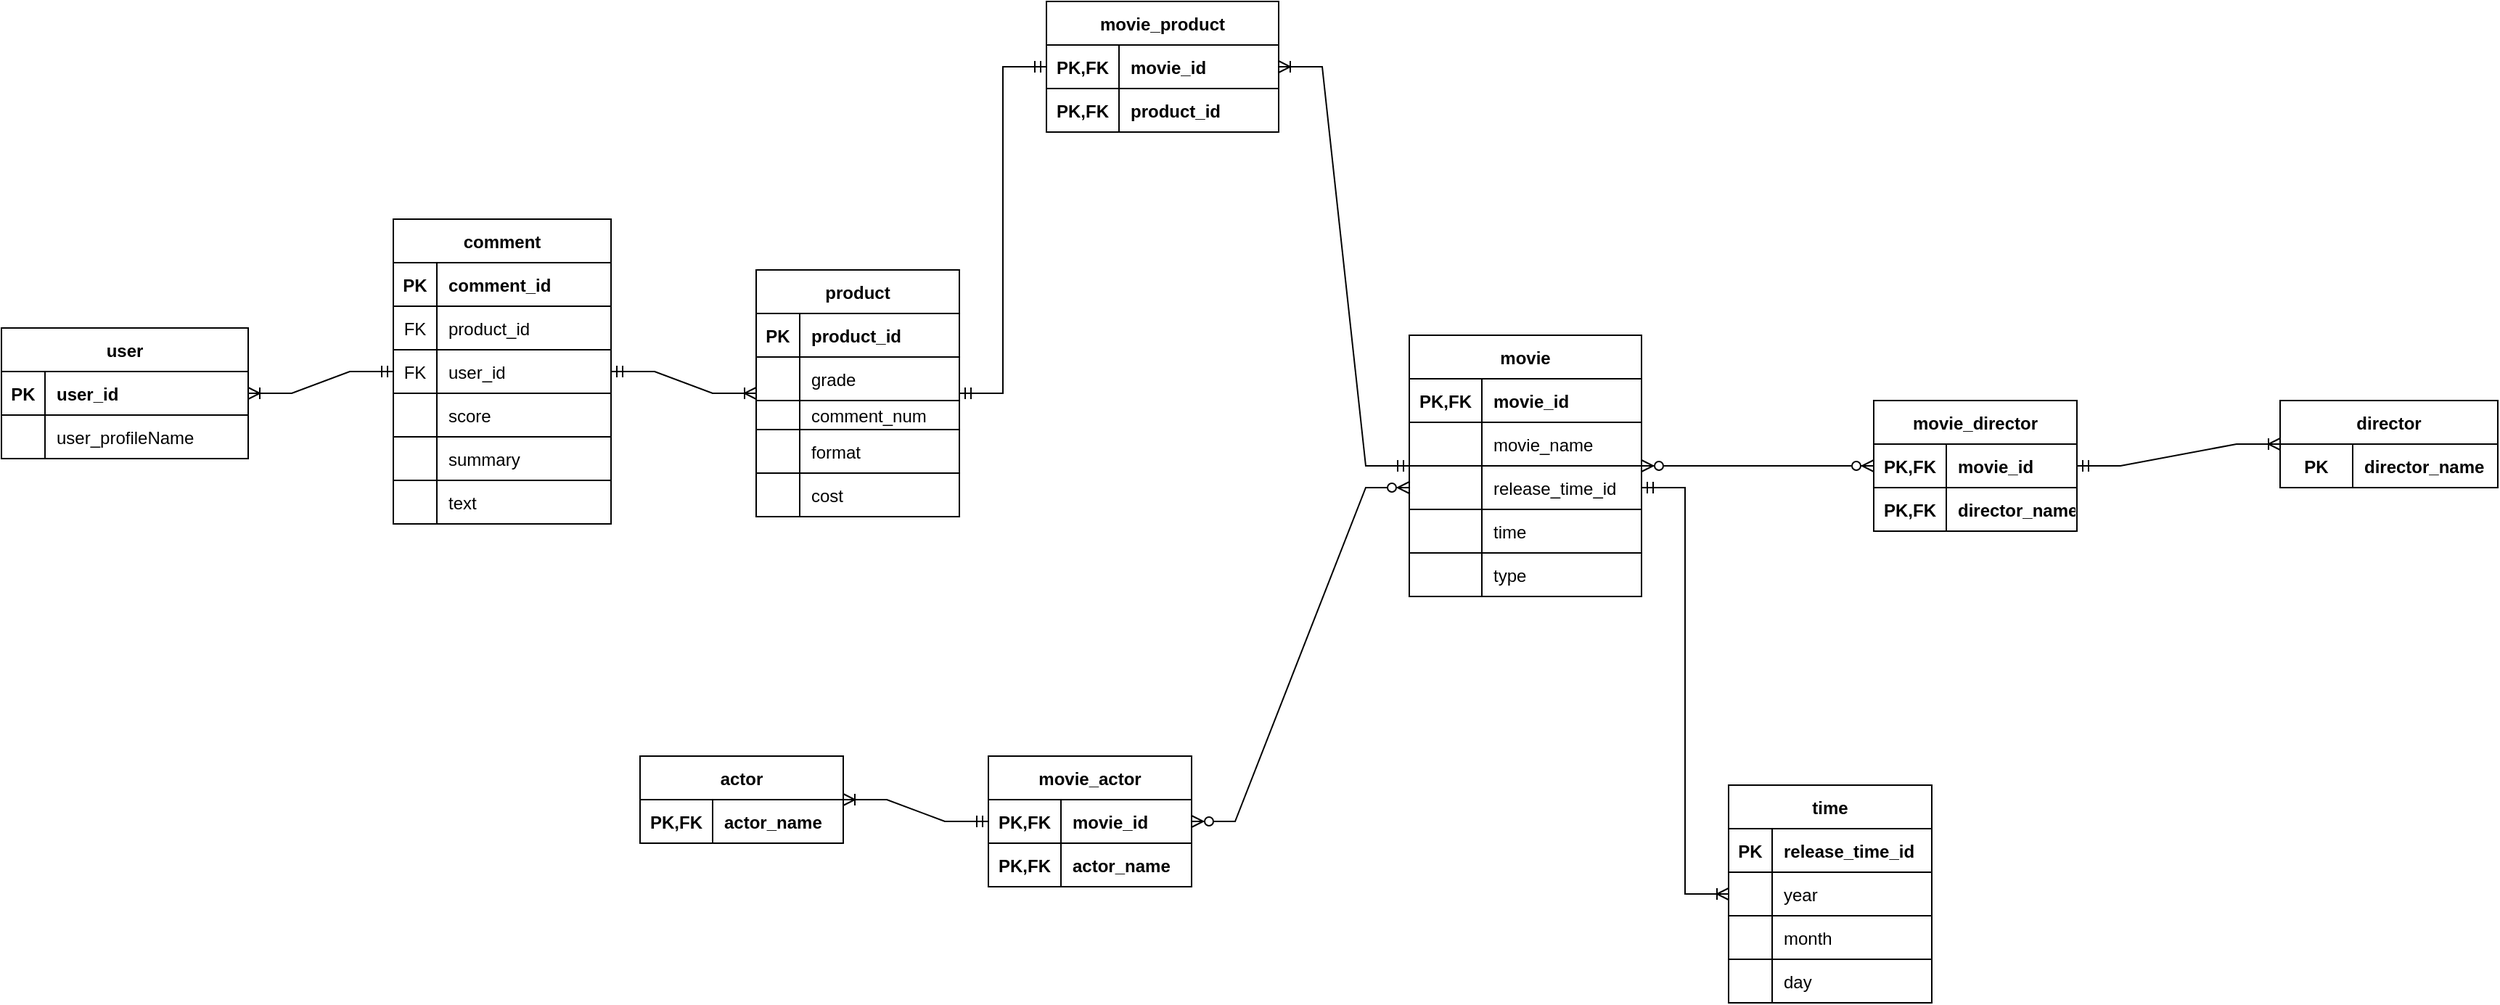 <mxfile version="22.1.16" type="device">
  <diagram id="R2lEEEUBdFMjLlhIrx00" name="Page-1">
    <mxGraphModel dx="3180" dy="1043" grid="1" gridSize="10" guides="1" tooltips="1" connect="1" arrows="1" fold="1" page="1" pageScale="1" pageWidth="1100" pageHeight="850" math="0" shadow="0" extFonts="Permanent Marker^https://fonts.googleapis.com/css?family=Permanent+Marker">
      <root>
        <mxCell id="0" />
        <mxCell id="1" parent="0" />
        <mxCell id="wBwcJIhm3yFOB7tizm3o-2" value="movie" style="shape=table;startSize=30;container=1;collapsible=1;childLayout=tableLayout;fixedRows=1;rowLines=0;fontStyle=1;align=center;resizeLast=1;" parent="1" vertex="1">
          <mxGeometry x="80" y="690" width="160" height="180" as="geometry" />
        </mxCell>
        <mxCell id="wBwcJIhm3yFOB7tizm3o-3" value="" style="shape=partialRectangle;collapsible=0;dropTarget=0;pointerEvents=0;fillColor=none;points=[[0,0.5],[1,0.5]];portConstraint=eastwest;top=0;left=0;right=0;bottom=1;" parent="wBwcJIhm3yFOB7tizm3o-2" vertex="1">
          <mxGeometry y="30" width="160" height="30" as="geometry" />
        </mxCell>
        <mxCell id="wBwcJIhm3yFOB7tizm3o-4" value="PK,FK" style="shape=partialRectangle;overflow=hidden;connectable=0;fillColor=none;top=0;left=0;bottom=0;right=0;fontStyle=1;" parent="wBwcJIhm3yFOB7tizm3o-3" vertex="1">
          <mxGeometry width="50" height="30" as="geometry">
            <mxRectangle width="50" height="30" as="alternateBounds" />
          </mxGeometry>
        </mxCell>
        <mxCell id="wBwcJIhm3yFOB7tizm3o-5" value="movie_id" style="shape=partialRectangle;overflow=hidden;connectable=0;fillColor=none;top=0;left=0;bottom=0;right=0;align=left;spacingLeft=6;fontStyle=1;" parent="wBwcJIhm3yFOB7tizm3o-3" vertex="1">
          <mxGeometry x="50" width="110" height="30" as="geometry">
            <mxRectangle width="110" height="30" as="alternateBounds" />
          </mxGeometry>
        </mxCell>
        <mxCell id="wBwcJIhm3yFOB7tizm3o-37" style="shape=partialRectangle;collapsible=0;dropTarget=0;pointerEvents=0;fillColor=none;points=[[0,0.5],[1,0.5]];portConstraint=eastwest;top=0;left=0;right=0;bottom=1;" parent="wBwcJIhm3yFOB7tizm3o-2" vertex="1">
          <mxGeometry y="60" width="160" height="30" as="geometry" />
        </mxCell>
        <mxCell id="wBwcJIhm3yFOB7tizm3o-38" style="shape=partialRectangle;overflow=hidden;connectable=0;fillColor=none;top=0;left=0;bottom=0;right=0;fontStyle=0;" parent="wBwcJIhm3yFOB7tizm3o-37" vertex="1">
          <mxGeometry width="50" height="30" as="geometry">
            <mxRectangle width="50" height="30" as="alternateBounds" />
          </mxGeometry>
        </mxCell>
        <mxCell id="wBwcJIhm3yFOB7tizm3o-39" value="movie_name" style="shape=partialRectangle;overflow=hidden;connectable=0;fillColor=none;top=0;left=0;bottom=0;right=0;align=left;spacingLeft=6;fontStyle=0;" parent="wBwcJIhm3yFOB7tizm3o-37" vertex="1">
          <mxGeometry x="50" width="110" height="30" as="geometry">
            <mxRectangle width="110" height="30" as="alternateBounds" />
          </mxGeometry>
        </mxCell>
        <mxCell id="wBwcJIhm3yFOB7tizm3o-34" style="shape=partialRectangle;collapsible=0;dropTarget=0;pointerEvents=0;fillColor=none;points=[[0,0.5],[1,0.5]];portConstraint=eastwest;top=0;left=0;right=0;bottom=1;" parent="wBwcJIhm3yFOB7tizm3o-2" vertex="1">
          <mxGeometry y="90" width="160" height="30" as="geometry" />
        </mxCell>
        <mxCell id="wBwcJIhm3yFOB7tizm3o-35" style="shape=partialRectangle;overflow=hidden;connectable=0;fillColor=none;top=0;left=0;bottom=0;right=0;fontStyle=0;" parent="wBwcJIhm3yFOB7tizm3o-34" vertex="1">
          <mxGeometry width="50" height="30" as="geometry">
            <mxRectangle width="50" height="30" as="alternateBounds" />
          </mxGeometry>
        </mxCell>
        <mxCell id="wBwcJIhm3yFOB7tizm3o-36" value="release_time_id" style="shape=partialRectangle;overflow=hidden;connectable=0;fillColor=none;top=0;left=0;bottom=0;right=0;align=left;spacingLeft=6;fontStyle=0;" parent="wBwcJIhm3yFOB7tizm3o-34" vertex="1">
          <mxGeometry x="50" width="110" height="30" as="geometry">
            <mxRectangle width="110" height="30" as="alternateBounds" />
          </mxGeometry>
        </mxCell>
        <mxCell id="wBwcJIhm3yFOB7tizm3o-31" style="shape=partialRectangle;collapsible=0;dropTarget=0;pointerEvents=0;fillColor=none;points=[[0,0.5],[1,0.5]];portConstraint=eastwest;top=0;left=0;right=0;bottom=1;" parent="wBwcJIhm3yFOB7tizm3o-2" vertex="1">
          <mxGeometry y="120" width="160" height="30" as="geometry" />
        </mxCell>
        <mxCell id="wBwcJIhm3yFOB7tizm3o-32" style="shape=partialRectangle;overflow=hidden;connectable=0;fillColor=none;top=0;left=0;bottom=0;right=0;fontStyle=0;" parent="wBwcJIhm3yFOB7tizm3o-31" vertex="1">
          <mxGeometry width="50" height="30" as="geometry">
            <mxRectangle width="50" height="30" as="alternateBounds" />
          </mxGeometry>
        </mxCell>
        <mxCell id="wBwcJIhm3yFOB7tizm3o-33" value="time" style="shape=partialRectangle;overflow=hidden;connectable=0;fillColor=none;top=0;left=0;bottom=0;right=0;align=left;spacingLeft=6;fontStyle=0;" parent="wBwcJIhm3yFOB7tizm3o-31" vertex="1">
          <mxGeometry x="50" width="110" height="30" as="geometry">
            <mxRectangle width="110" height="30" as="alternateBounds" />
          </mxGeometry>
        </mxCell>
        <mxCell id="wBwcJIhm3yFOB7tizm3o-28" style="shape=partialRectangle;collapsible=0;dropTarget=0;pointerEvents=0;fillColor=none;points=[[0,0.5],[1,0.5]];portConstraint=eastwest;top=0;left=0;right=0;bottom=1;" parent="wBwcJIhm3yFOB7tizm3o-2" vertex="1">
          <mxGeometry y="150" width="160" height="30" as="geometry" />
        </mxCell>
        <mxCell id="wBwcJIhm3yFOB7tizm3o-29" style="shape=partialRectangle;overflow=hidden;connectable=0;fillColor=none;top=0;left=0;bottom=0;right=0;fontStyle=0;" parent="wBwcJIhm3yFOB7tizm3o-28" vertex="1">
          <mxGeometry width="50" height="30" as="geometry">
            <mxRectangle width="50" height="30" as="alternateBounds" />
          </mxGeometry>
        </mxCell>
        <mxCell id="wBwcJIhm3yFOB7tizm3o-30" value="type" style="shape=partialRectangle;overflow=hidden;connectable=0;fillColor=none;top=0;left=0;bottom=0;right=0;align=left;spacingLeft=6;fontStyle=0;" parent="wBwcJIhm3yFOB7tizm3o-28" vertex="1">
          <mxGeometry x="50" width="110" height="30" as="geometry">
            <mxRectangle width="110" height="30" as="alternateBounds" />
          </mxGeometry>
        </mxCell>
        <mxCell id="C-vyLk0tnHw3VtMMgP7b-23" value="comment" style="shape=table;startSize=30;container=1;collapsible=1;childLayout=tableLayout;fixedRows=1;rowLines=0;fontStyle=1;align=center;resizeLast=1;" parent="1" vertex="1">
          <mxGeometry x="-620" y="610" width="150" height="210" as="geometry">
            <mxRectangle x="410" y="310" width="90" height="30" as="alternateBounds" />
          </mxGeometry>
        </mxCell>
        <mxCell id="C-vyLk0tnHw3VtMMgP7b-24" value="" style="shape=partialRectangle;collapsible=0;dropTarget=0;pointerEvents=0;fillColor=none;points=[[0,0.5],[1,0.5]];portConstraint=eastwest;top=0;left=0;right=0;bottom=1;" parent="C-vyLk0tnHw3VtMMgP7b-23" vertex="1">
          <mxGeometry y="30" width="150" height="30" as="geometry" />
        </mxCell>
        <mxCell id="C-vyLk0tnHw3VtMMgP7b-25" value="PK" style="shape=partialRectangle;overflow=hidden;connectable=0;fillColor=none;top=0;left=0;bottom=0;right=0;fontStyle=1;" parent="C-vyLk0tnHw3VtMMgP7b-24" vertex="1">
          <mxGeometry width="30" height="30" as="geometry">
            <mxRectangle width="30" height="30" as="alternateBounds" />
          </mxGeometry>
        </mxCell>
        <mxCell id="C-vyLk0tnHw3VtMMgP7b-26" value="comment_id" style="shape=partialRectangle;overflow=hidden;connectable=0;fillColor=none;top=0;left=0;bottom=0;right=0;align=left;spacingLeft=6;fontStyle=1;" parent="C-vyLk0tnHw3VtMMgP7b-24" vertex="1">
          <mxGeometry x="30" width="120" height="30" as="geometry">
            <mxRectangle width="120" height="30" as="alternateBounds" />
          </mxGeometry>
        </mxCell>
        <mxCell id="REOjUK9imy1ChjkqEQcz-53" style="shape=partialRectangle;collapsible=0;dropTarget=0;pointerEvents=0;fillColor=none;points=[[0,0.5],[1,0.5]];portConstraint=eastwest;top=0;left=0;right=0;bottom=1;" parent="C-vyLk0tnHw3VtMMgP7b-23" vertex="1">
          <mxGeometry y="60" width="150" height="30" as="geometry" />
        </mxCell>
        <mxCell id="REOjUK9imy1ChjkqEQcz-54" value="FK" style="shape=partialRectangle;overflow=hidden;connectable=0;fillColor=none;top=0;left=0;bottom=0;right=0;fontStyle=0;" parent="REOjUK9imy1ChjkqEQcz-53" vertex="1">
          <mxGeometry width="30" height="30" as="geometry">
            <mxRectangle width="30" height="30" as="alternateBounds" />
          </mxGeometry>
        </mxCell>
        <mxCell id="REOjUK9imy1ChjkqEQcz-55" value="product_id" style="shape=partialRectangle;overflow=hidden;connectable=0;fillColor=none;top=0;left=0;bottom=0;right=0;align=left;spacingLeft=6;fontStyle=0;" parent="REOjUK9imy1ChjkqEQcz-53" vertex="1">
          <mxGeometry x="30" width="120" height="30" as="geometry">
            <mxRectangle width="120" height="30" as="alternateBounds" />
          </mxGeometry>
        </mxCell>
        <mxCell id="wBwcJIhm3yFOB7tizm3o-52" style="shape=partialRectangle;collapsible=0;dropTarget=0;pointerEvents=0;fillColor=none;points=[[0,0.5],[1,0.5]];portConstraint=eastwest;top=0;left=0;right=0;bottom=1;fontStyle=0" parent="C-vyLk0tnHw3VtMMgP7b-23" vertex="1">
          <mxGeometry y="90" width="150" height="30" as="geometry" />
        </mxCell>
        <mxCell id="wBwcJIhm3yFOB7tizm3o-53" value="FK" style="shape=partialRectangle;overflow=hidden;connectable=0;fillColor=none;top=0;left=0;bottom=0;right=0;fontStyle=0;" parent="wBwcJIhm3yFOB7tizm3o-52" vertex="1">
          <mxGeometry width="30" height="30" as="geometry">
            <mxRectangle width="30" height="30" as="alternateBounds" />
          </mxGeometry>
        </mxCell>
        <mxCell id="wBwcJIhm3yFOB7tizm3o-54" value="user_id" style="shape=partialRectangle;overflow=hidden;connectable=0;fillColor=none;top=0;left=0;bottom=0;right=0;align=left;spacingLeft=6;fontStyle=0;" parent="wBwcJIhm3yFOB7tizm3o-52" vertex="1">
          <mxGeometry x="30" width="120" height="30" as="geometry">
            <mxRectangle width="120" height="30" as="alternateBounds" />
          </mxGeometry>
        </mxCell>
        <mxCell id="REOjUK9imy1ChjkqEQcz-1" style="shape=partialRectangle;collapsible=0;dropTarget=0;pointerEvents=0;fillColor=none;points=[[0,0.5],[1,0.5]];portConstraint=eastwest;top=0;left=0;right=0;bottom=1;" parent="C-vyLk0tnHw3VtMMgP7b-23" vertex="1">
          <mxGeometry y="120" width="150" height="30" as="geometry" />
        </mxCell>
        <mxCell id="REOjUK9imy1ChjkqEQcz-2" style="shape=partialRectangle;overflow=hidden;connectable=0;fillColor=none;top=0;left=0;bottom=0;right=0;fontStyle=0;" parent="REOjUK9imy1ChjkqEQcz-1" vertex="1">
          <mxGeometry width="30" height="30" as="geometry">
            <mxRectangle width="30" height="30" as="alternateBounds" />
          </mxGeometry>
        </mxCell>
        <mxCell id="REOjUK9imy1ChjkqEQcz-3" value="score" style="shape=partialRectangle;overflow=hidden;connectable=0;fillColor=none;top=0;left=0;bottom=0;right=0;align=left;spacingLeft=6;fontStyle=0;" parent="REOjUK9imy1ChjkqEQcz-1" vertex="1">
          <mxGeometry x="30" width="120" height="30" as="geometry">
            <mxRectangle width="120" height="30" as="alternateBounds" />
          </mxGeometry>
        </mxCell>
        <mxCell id="wBwcJIhm3yFOB7tizm3o-77" style="shape=partialRectangle;collapsible=0;dropTarget=0;pointerEvents=0;fillColor=none;points=[[0,0.5],[1,0.5]];portConstraint=eastwest;top=0;left=0;right=0;bottom=1;" parent="C-vyLk0tnHw3VtMMgP7b-23" vertex="1">
          <mxGeometry y="150" width="150" height="30" as="geometry" />
        </mxCell>
        <mxCell id="wBwcJIhm3yFOB7tizm3o-78" style="shape=partialRectangle;overflow=hidden;connectable=0;fillColor=none;top=0;left=0;bottom=0;right=0;fontStyle=0;" parent="wBwcJIhm3yFOB7tizm3o-77" vertex="1">
          <mxGeometry width="30" height="30" as="geometry">
            <mxRectangle width="30" height="30" as="alternateBounds" />
          </mxGeometry>
        </mxCell>
        <mxCell id="wBwcJIhm3yFOB7tizm3o-79" value="summary" style="shape=partialRectangle;overflow=hidden;connectable=0;fillColor=none;top=0;left=0;bottom=0;right=0;align=left;spacingLeft=6;fontStyle=0;" parent="wBwcJIhm3yFOB7tizm3o-77" vertex="1">
          <mxGeometry x="30" width="120" height="30" as="geometry">
            <mxRectangle width="120" height="30" as="alternateBounds" />
          </mxGeometry>
        </mxCell>
        <mxCell id="C-vyLk0tnHw3VtMMgP7b-27" value="" style="shape=partialRectangle;collapsible=0;dropTarget=0;pointerEvents=0;fillColor=none;points=[[0,0.5],[1,0.5]];portConstraint=eastwest;top=0;left=0;right=0;bottom=0;" parent="C-vyLk0tnHw3VtMMgP7b-23" vertex="1">
          <mxGeometry y="180" width="150" height="30" as="geometry" />
        </mxCell>
        <mxCell id="C-vyLk0tnHw3VtMMgP7b-28" value="" style="shape=partialRectangle;overflow=hidden;connectable=0;fillColor=none;top=0;left=0;bottom=0;right=0;fontStyle=0" parent="C-vyLk0tnHw3VtMMgP7b-27" vertex="1">
          <mxGeometry width="30" height="30" as="geometry">
            <mxRectangle width="30" height="30" as="alternateBounds" />
          </mxGeometry>
        </mxCell>
        <mxCell id="C-vyLk0tnHw3VtMMgP7b-29" value="text" style="shape=partialRectangle;overflow=hidden;connectable=0;fillColor=none;top=0;left=0;bottom=0;right=0;align=left;spacingLeft=6;" parent="C-vyLk0tnHw3VtMMgP7b-27" vertex="1">
          <mxGeometry x="30" width="120" height="30" as="geometry">
            <mxRectangle width="120" height="30" as="alternateBounds" />
          </mxGeometry>
        </mxCell>
        <mxCell id="wBwcJIhm3yFOB7tizm3o-58" value="user" style="shape=table;startSize=30;container=1;collapsible=1;childLayout=tableLayout;fixedRows=1;rowLines=0;fontStyle=1;align=center;resizeLast=1;" parent="1" vertex="1">
          <mxGeometry x="-890" y="685" width="170" height="90" as="geometry" />
        </mxCell>
        <mxCell id="wBwcJIhm3yFOB7tizm3o-59" value="" style="shape=partialRectangle;collapsible=0;dropTarget=0;pointerEvents=0;fillColor=none;points=[[0,0.5],[1,0.5]];portConstraint=eastwest;top=0;left=0;right=0;bottom=1;" parent="wBwcJIhm3yFOB7tizm3o-58" vertex="1">
          <mxGeometry y="30" width="170" height="30" as="geometry" />
        </mxCell>
        <mxCell id="wBwcJIhm3yFOB7tizm3o-60" value="PK" style="shape=partialRectangle;overflow=hidden;connectable=0;fillColor=none;top=0;left=0;bottom=0;right=0;fontStyle=1;" parent="wBwcJIhm3yFOB7tizm3o-59" vertex="1">
          <mxGeometry width="30" height="30" as="geometry">
            <mxRectangle width="30" height="30" as="alternateBounds" />
          </mxGeometry>
        </mxCell>
        <mxCell id="wBwcJIhm3yFOB7tizm3o-61" value="user_id" style="shape=partialRectangle;overflow=hidden;connectable=0;fillColor=none;top=0;left=0;bottom=0;right=0;align=left;spacingLeft=6;fontStyle=1;" parent="wBwcJIhm3yFOB7tizm3o-59" vertex="1">
          <mxGeometry x="30" width="140" height="30" as="geometry">
            <mxRectangle width="140" height="30" as="alternateBounds" />
          </mxGeometry>
        </mxCell>
        <mxCell id="wBwcJIhm3yFOB7tizm3o-62" style="shape=partialRectangle;collapsible=0;dropTarget=0;pointerEvents=0;fillColor=none;points=[[0,0.5],[1,0.5]];portConstraint=eastwest;top=0;left=0;right=0;bottom=1;" parent="wBwcJIhm3yFOB7tizm3o-58" vertex="1">
          <mxGeometry y="60" width="170" height="30" as="geometry" />
        </mxCell>
        <mxCell id="wBwcJIhm3yFOB7tizm3o-63" style="shape=partialRectangle;overflow=hidden;connectable=0;fillColor=none;top=0;left=0;bottom=0;right=0;fontStyle=0;" parent="wBwcJIhm3yFOB7tizm3o-62" vertex="1">
          <mxGeometry width="30" height="30" as="geometry">
            <mxRectangle width="30" height="30" as="alternateBounds" />
          </mxGeometry>
        </mxCell>
        <mxCell id="wBwcJIhm3yFOB7tizm3o-64" value="user_profileName" style="shape=partialRectangle;overflow=hidden;connectable=0;fillColor=none;top=0;left=0;bottom=0;right=0;align=left;spacingLeft=6;fontStyle=0;" parent="wBwcJIhm3yFOB7tizm3o-62" vertex="1">
          <mxGeometry x="30" width="140" height="30" as="geometry">
            <mxRectangle width="140" height="30" as="alternateBounds" />
          </mxGeometry>
        </mxCell>
        <mxCell id="REOjUK9imy1ChjkqEQcz-19" value="movie_director" style="shape=table;startSize=30;container=1;collapsible=1;childLayout=tableLayout;fixedRows=1;rowLines=0;fontStyle=1;align=center;resizeLast=1;" parent="1" vertex="1">
          <mxGeometry x="400" y="735" width="140" height="90" as="geometry" />
        </mxCell>
        <mxCell id="REOjUK9imy1ChjkqEQcz-20" value="" style="shape=partialRectangle;collapsible=0;dropTarget=0;pointerEvents=0;fillColor=none;points=[[0,0.5],[1,0.5]];portConstraint=eastwest;top=0;left=0;right=0;bottom=1;" parent="REOjUK9imy1ChjkqEQcz-19" vertex="1">
          <mxGeometry y="30" width="140" height="30" as="geometry" />
        </mxCell>
        <mxCell id="REOjUK9imy1ChjkqEQcz-21" value="PK,FK" style="shape=partialRectangle;overflow=hidden;connectable=0;fillColor=none;top=0;left=0;bottom=0;right=0;fontStyle=1;" parent="REOjUK9imy1ChjkqEQcz-20" vertex="1">
          <mxGeometry width="50" height="30" as="geometry">
            <mxRectangle width="50" height="30" as="alternateBounds" />
          </mxGeometry>
        </mxCell>
        <mxCell id="REOjUK9imy1ChjkqEQcz-22" value="movie_id" style="shape=partialRectangle;overflow=hidden;connectable=0;fillColor=none;top=0;left=0;bottom=0;right=0;align=left;spacingLeft=6;fontStyle=1;" parent="REOjUK9imy1ChjkqEQcz-20" vertex="1">
          <mxGeometry x="50" width="90" height="30" as="geometry">
            <mxRectangle width="90" height="30" as="alternateBounds" />
          </mxGeometry>
        </mxCell>
        <mxCell id="REOjUK9imy1ChjkqEQcz-23" style="shape=partialRectangle;collapsible=0;dropTarget=0;pointerEvents=0;fillColor=none;points=[[0,0.5],[1,0.5]];portConstraint=eastwest;top=0;left=0;right=0;bottom=1;fontStyle=1" parent="REOjUK9imy1ChjkqEQcz-19" vertex="1">
          <mxGeometry y="60" width="140" height="30" as="geometry" />
        </mxCell>
        <mxCell id="REOjUK9imy1ChjkqEQcz-24" value="PK,FK" style="shape=partialRectangle;overflow=hidden;connectable=0;fillColor=none;top=0;left=0;bottom=0;right=0;fontStyle=1;" parent="REOjUK9imy1ChjkqEQcz-23" vertex="1">
          <mxGeometry width="50" height="30" as="geometry">
            <mxRectangle width="50" height="30" as="alternateBounds" />
          </mxGeometry>
        </mxCell>
        <mxCell id="REOjUK9imy1ChjkqEQcz-25" value="director_name" style="shape=partialRectangle;overflow=hidden;connectable=0;fillColor=none;top=0;left=0;bottom=0;right=0;align=left;spacingLeft=6;fontStyle=1;" parent="REOjUK9imy1ChjkqEQcz-23" vertex="1">
          <mxGeometry x="50" width="90" height="30" as="geometry">
            <mxRectangle width="90" height="30" as="alternateBounds" />
          </mxGeometry>
        </mxCell>
        <mxCell id="REOjUK9imy1ChjkqEQcz-35" value="movie_actor" style="shape=table;startSize=30;container=1;collapsible=1;childLayout=tableLayout;fixedRows=1;rowLines=0;fontStyle=1;align=center;resizeLast=1;" parent="1" vertex="1">
          <mxGeometry x="-210" y="980" width="140" height="90" as="geometry" />
        </mxCell>
        <mxCell id="REOjUK9imy1ChjkqEQcz-36" value="" style="shape=partialRectangle;collapsible=0;dropTarget=0;pointerEvents=0;fillColor=none;points=[[0,0.5],[1,0.5]];portConstraint=eastwest;top=0;left=0;right=0;bottom=1;" parent="REOjUK9imy1ChjkqEQcz-35" vertex="1">
          <mxGeometry y="30" width="140" height="30" as="geometry" />
        </mxCell>
        <mxCell id="REOjUK9imy1ChjkqEQcz-37" value="PK,FK" style="shape=partialRectangle;overflow=hidden;connectable=0;fillColor=none;top=0;left=0;bottom=0;right=0;fontStyle=1;" parent="REOjUK9imy1ChjkqEQcz-36" vertex="1">
          <mxGeometry width="50" height="30" as="geometry">
            <mxRectangle width="50" height="30" as="alternateBounds" />
          </mxGeometry>
        </mxCell>
        <mxCell id="REOjUK9imy1ChjkqEQcz-38" value="movie_id" style="shape=partialRectangle;overflow=hidden;connectable=0;fillColor=none;top=0;left=0;bottom=0;right=0;align=left;spacingLeft=6;fontStyle=1;" parent="REOjUK9imy1ChjkqEQcz-36" vertex="1">
          <mxGeometry x="50" width="90" height="30" as="geometry">
            <mxRectangle width="90" height="30" as="alternateBounds" />
          </mxGeometry>
        </mxCell>
        <mxCell id="REOjUK9imy1ChjkqEQcz-39" style="shape=partialRectangle;collapsible=0;dropTarget=0;pointerEvents=0;fillColor=none;points=[[0,0.5],[1,0.5]];portConstraint=eastwest;top=0;left=0;right=0;bottom=1;fontStyle=1" parent="REOjUK9imy1ChjkqEQcz-35" vertex="1">
          <mxGeometry y="60" width="140" height="30" as="geometry" />
        </mxCell>
        <mxCell id="REOjUK9imy1ChjkqEQcz-40" value="PK,FK" style="shape=partialRectangle;overflow=hidden;connectable=0;fillColor=none;top=0;left=0;bottom=0;right=0;fontStyle=1;" parent="REOjUK9imy1ChjkqEQcz-39" vertex="1">
          <mxGeometry width="50" height="30" as="geometry">
            <mxRectangle width="50" height="30" as="alternateBounds" />
          </mxGeometry>
        </mxCell>
        <mxCell id="REOjUK9imy1ChjkqEQcz-41" value="actor_name" style="shape=partialRectangle;overflow=hidden;connectable=0;fillColor=none;top=0;left=0;bottom=0;right=0;align=left;spacingLeft=6;fontStyle=1;" parent="REOjUK9imy1ChjkqEQcz-39" vertex="1">
          <mxGeometry x="50" width="90" height="30" as="geometry">
            <mxRectangle width="90" height="30" as="alternateBounds" />
          </mxGeometry>
        </mxCell>
        <mxCell id="REOjUK9imy1ChjkqEQcz-42" value="" style="edgeStyle=entityRelationEdgeStyle;fontSize=12;html=1;endArrow=ERzeroToMany;endFill=1;startArrow=ERzeroToMany;rounded=0;" parent="1" source="REOjUK9imy1ChjkqEQcz-19" target="wBwcJIhm3yFOB7tizm3o-2" edge="1">
          <mxGeometry width="100" height="100" relative="1" as="geometry">
            <mxPoint x="-370" y="880" as="sourcePoint" />
            <mxPoint x="-290" y="760" as="targetPoint" />
          </mxGeometry>
        </mxCell>
        <mxCell id="REOjUK9imy1ChjkqEQcz-43" value="" style="edgeStyle=entityRelationEdgeStyle;fontSize=12;html=1;endArrow=ERzeroToMany;endFill=1;startArrow=ERzeroToMany;rounded=0;entryX=0;entryY=0.5;entryDx=0;entryDy=0;" parent="1" source="REOjUK9imy1ChjkqEQcz-35" target="wBwcJIhm3yFOB7tizm3o-34" edge="1">
          <mxGeometry width="100" height="100" relative="1" as="geometry">
            <mxPoint x="-400" y="785" as="sourcePoint" />
            <mxPoint x="-310" y="920" as="targetPoint" />
          </mxGeometry>
        </mxCell>
        <mxCell id="REOjUK9imy1ChjkqEQcz-63" value="product" style="shape=table;startSize=30;container=1;collapsible=1;childLayout=tableLayout;fixedRows=1;rowLines=0;fontStyle=1;align=center;resizeLast=1;" parent="1" vertex="1">
          <mxGeometry x="-370" y="645" width="140" height="170" as="geometry" />
        </mxCell>
        <mxCell id="REOjUK9imy1ChjkqEQcz-64" value="" style="shape=partialRectangle;collapsible=0;dropTarget=0;pointerEvents=0;fillColor=none;points=[[0,0.5],[1,0.5]];portConstraint=eastwest;top=0;left=0;right=0;bottom=1;" parent="REOjUK9imy1ChjkqEQcz-63" vertex="1">
          <mxGeometry y="30" width="140" height="30" as="geometry" />
        </mxCell>
        <mxCell id="REOjUK9imy1ChjkqEQcz-65" value="PK" style="shape=partialRectangle;overflow=hidden;connectable=0;fillColor=none;top=0;left=0;bottom=0;right=0;fontStyle=1;" parent="REOjUK9imy1ChjkqEQcz-64" vertex="1">
          <mxGeometry width="30" height="30" as="geometry">
            <mxRectangle width="30" height="30" as="alternateBounds" />
          </mxGeometry>
        </mxCell>
        <mxCell id="REOjUK9imy1ChjkqEQcz-66" value="product_id" style="shape=partialRectangle;overflow=hidden;connectable=0;fillColor=none;top=0;left=0;bottom=0;right=0;align=left;spacingLeft=6;fontStyle=1;" parent="REOjUK9imy1ChjkqEQcz-64" vertex="1">
          <mxGeometry x="30" width="110" height="30" as="geometry">
            <mxRectangle width="110" height="30" as="alternateBounds" />
          </mxGeometry>
        </mxCell>
        <mxCell id="REOjUK9imy1ChjkqEQcz-70" style="shape=partialRectangle;collapsible=0;dropTarget=0;pointerEvents=0;fillColor=none;points=[[0,0.5],[1,0.5]];portConstraint=eastwest;top=0;left=0;right=0;bottom=1;" parent="REOjUK9imy1ChjkqEQcz-63" vertex="1">
          <mxGeometry y="60" width="140" height="30" as="geometry" />
        </mxCell>
        <mxCell id="REOjUK9imy1ChjkqEQcz-71" style="shape=partialRectangle;overflow=hidden;connectable=0;fillColor=none;top=0;left=0;bottom=0;right=0;fontStyle=0;" parent="REOjUK9imy1ChjkqEQcz-70" vertex="1">
          <mxGeometry width="30" height="30" as="geometry">
            <mxRectangle width="30" height="30" as="alternateBounds" />
          </mxGeometry>
        </mxCell>
        <mxCell id="REOjUK9imy1ChjkqEQcz-72" value="grade" style="shape=partialRectangle;overflow=hidden;connectable=0;fillColor=none;top=0;left=0;bottom=0;right=0;align=left;spacingLeft=6;fontStyle=0;" parent="REOjUK9imy1ChjkqEQcz-70" vertex="1">
          <mxGeometry x="30" width="110" height="30" as="geometry">
            <mxRectangle width="110" height="30" as="alternateBounds" />
          </mxGeometry>
        </mxCell>
        <mxCell id="REOjUK9imy1ChjkqEQcz-73" style="shape=partialRectangle;collapsible=0;dropTarget=0;pointerEvents=0;fillColor=none;points=[[0,0.5],[1,0.5]];portConstraint=eastwest;top=0;left=0;right=0;bottom=1;" parent="REOjUK9imy1ChjkqEQcz-63" vertex="1">
          <mxGeometry y="90" width="140" height="20" as="geometry" />
        </mxCell>
        <mxCell id="REOjUK9imy1ChjkqEQcz-74" style="shape=partialRectangle;overflow=hidden;connectable=0;fillColor=none;top=0;left=0;bottom=0;right=0;fontStyle=0;" parent="REOjUK9imy1ChjkqEQcz-73" vertex="1">
          <mxGeometry width="30" height="20" as="geometry">
            <mxRectangle width="30" height="20" as="alternateBounds" />
          </mxGeometry>
        </mxCell>
        <mxCell id="REOjUK9imy1ChjkqEQcz-75" value="comment_num" style="shape=partialRectangle;overflow=hidden;connectable=0;fillColor=none;top=0;left=0;bottom=0;right=0;align=left;spacingLeft=6;fontStyle=0;" parent="REOjUK9imy1ChjkqEQcz-73" vertex="1">
          <mxGeometry x="30" width="110" height="20" as="geometry">
            <mxRectangle width="110" height="20" as="alternateBounds" />
          </mxGeometry>
        </mxCell>
        <mxCell id="REOjUK9imy1ChjkqEQcz-76" style="shape=partialRectangle;collapsible=0;dropTarget=0;pointerEvents=0;fillColor=none;points=[[0,0.5],[1,0.5]];portConstraint=eastwest;top=0;left=0;right=0;bottom=1;" parent="REOjUK9imy1ChjkqEQcz-63" vertex="1">
          <mxGeometry y="110" width="140" height="30" as="geometry" />
        </mxCell>
        <mxCell id="REOjUK9imy1ChjkqEQcz-77" style="shape=partialRectangle;overflow=hidden;connectable=0;fillColor=none;top=0;left=0;bottom=0;right=0;fontStyle=0;" parent="REOjUK9imy1ChjkqEQcz-76" vertex="1">
          <mxGeometry width="30" height="30" as="geometry">
            <mxRectangle width="30" height="30" as="alternateBounds" />
          </mxGeometry>
        </mxCell>
        <mxCell id="REOjUK9imy1ChjkqEQcz-78" value="format" style="shape=partialRectangle;overflow=hidden;connectable=0;fillColor=none;top=0;left=0;bottom=0;right=0;align=left;spacingLeft=6;fontStyle=0;" parent="REOjUK9imy1ChjkqEQcz-76" vertex="1">
          <mxGeometry x="30" width="110" height="30" as="geometry">
            <mxRectangle width="110" height="30" as="alternateBounds" />
          </mxGeometry>
        </mxCell>
        <mxCell id="REOjUK9imy1ChjkqEQcz-79" style="shape=partialRectangle;collapsible=0;dropTarget=0;pointerEvents=0;fillColor=none;points=[[0,0.5],[1,0.5]];portConstraint=eastwest;top=0;left=0;right=0;bottom=1;" parent="REOjUK9imy1ChjkqEQcz-63" vertex="1">
          <mxGeometry y="140" width="140" height="30" as="geometry" />
        </mxCell>
        <mxCell id="REOjUK9imy1ChjkqEQcz-80" style="shape=partialRectangle;overflow=hidden;connectable=0;fillColor=none;top=0;left=0;bottom=0;right=0;fontStyle=0;" parent="REOjUK9imy1ChjkqEQcz-79" vertex="1">
          <mxGeometry width="30" height="30" as="geometry">
            <mxRectangle width="30" height="30" as="alternateBounds" />
          </mxGeometry>
        </mxCell>
        <mxCell id="REOjUK9imy1ChjkqEQcz-81" value="cost" style="shape=partialRectangle;overflow=hidden;connectable=0;fillColor=none;top=0;left=0;bottom=0;right=0;align=left;spacingLeft=6;fontStyle=0;" parent="REOjUK9imy1ChjkqEQcz-79" vertex="1">
          <mxGeometry x="30" width="110" height="30" as="geometry">
            <mxRectangle width="110" height="30" as="alternateBounds" />
          </mxGeometry>
        </mxCell>
        <mxCell id="REOjUK9imy1ChjkqEQcz-83" value="" style="edgeStyle=entityRelationEdgeStyle;fontSize=12;html=1;endArrow=ERoneToMany;startArrow=ERmandOne;rounded=0;" parent="1" source="C-vyLk0tnHw3VtMMgP7b-23" target="REOjUK9imy1ChjkqEQcz-63" edge="1">
          <mxGeometry width="100" height="100" relative="1" as="geometry">
            <mxPoint x="-235" y="640" as="sourcePoint" />
            <mxPoint x="-135" y="540" as="targetPoint" />
          </mxGeometry>
        </mxCell>
        <mxCell id="REOjUK9imy1ChjkqEQcz-85" value="" style="edgeStyle=entityRelationEdgeStyle;fontSize=12;html=1;endArrow=ERoneToMany;startArrow=ERmandOne;rounded=0;" parent="1" source="C-vyLk0tnHw3VtMMgP7b-23" target="wBwcJIhm3yFOB7tizm3o-58" edge="1">
          <mxGeometry width="100" height="100" relative="1" as="geometry">
            <mxPoint x="-275" y="790" as="sourcePoint" />
            <mxPoint x="-375" y="995" as="targetPoint" />
          </mxGeometry>
        </mxCell>
        <mxCell id="REOjUK9imy1ChjkqEQcz-95" value="time" style="shape=table;startSize=30;container=1;collapsible=1;childLayout=tableLayout;fixedRows=1;rowLines=0;fontStyle=1;align=center;resizeLast=1;" parent="1" vertex="1">
          <mxGeometry x="300" y="1000" width="140" height="150" as="geometry" />
        </mxCell>
        <mxCell id="REOjUK9imy1ChjkqEQcz-96" value="" style="shape=partialRectangle;collapsible=0;dropTarget=0;pointerEvents=0;fillColor=none;points=[[0,0.5],[1,0.5]];portConstraint=eastwest;top=0;left=0;right=0;bottom=1;" parent="REOjUK9imy1ChjkqEQcz-95" vertex="1">
          <mxGeometry y="30" width="140" height="30" as="geometry" />
        </mxCell>
        <mxCell id="REOjUK9imy1ChjkqEQcz-97" value="PK" style="shape=partialRectangle;overflow=hidden;connectable=0;fillColor=none;top=0;left=0;bottom=0;right=0;fontStyle=1;" parent="REOjUK9imy1ChjkqEQcz-96" vertex="1">
          <mxGeometry width="30" height="30" as="geometry">
            <mxRectangle width="30" height="30" as="alternateBounds" />
          </mxGeometry>
        </mxCell>
        <mxCell id="REOjUK9imy1ChjkqEQcz-98" value="release_time_id" style="shape=partialRectangle;overflow=hidden;connectable=0;fillColor=none;top=0;left=0;bottom=0;right=0;align=left;spacingLeft=6;fontStyle=1;" parent="REOjUK9imy1ChjkqEQcz-96" vertex="1">
          <mxGeometry x="30" width="110" height="30" as="geometry">
            <mxRectangle width="110" height="30" as="alternateBounds" />
          </mxGeometry>
        </mxCell>
        <mxCell id="REOjUK9imy1ChjkqEQcz-99" style="shape=partialRectangle;collapsible=0;dropTarget=0;pointerEvents=0;fillColor=none;points=[[0,0.5],[1,0.5]];portConstraint=eastwest;top=0;left=0;right=0;bottom=1;" parent="REOjUK9imy1ChjkqEQcz-95" vertex="1">
          <mxGeometry y="60" width="140" height="30" as="geometry" />
        </mxCell>
        <mxCell id="REOjUK9imy1ChjkqEQcz-100" style="shape=partialRectangle;overflow=hidden;connectable=0;fillColor=none;top=0;left=0;bottom=0;right=0;fontStyle=0;" parent="REOjUK9imy1ChjkqEQcz-99" vertex="1">
          <mxGeometry width="30" height="30" as="geometry">
            <mxRectangle width="30" height="30" as="alternateBounds" />
          </mxGeometry>
        </mxCell>
        <mxCell id="REOjUK9imy1ChjkqEQcz-101" value="year" style="shape=partialRectangle;overflow=hidden;connectable=0;fillColor=none;top=0;left=0;bottom=0;right=0;align=left;spacingLeft=6;fontStyle=0;" parent="REOjUK9imy1ChjkqEQcz-99" vertex="1">
          <mxGeometry x="30" width="110" height="30" as="geometry">
            <mxRectangle width="110" height="30" as="alternateBounds" />
          </mxGeometry>
        </mxCell>
        <mxCell id="REOjUK9imy1ChjkqEQcz-102" style="shape=partialRectangle;collapsible=0;dropTarget=0;pointerEvents=0;fillColor=none;points=[[0,0.5],[1,0.5]];portConstraint=eastwest;top=0;left=0;right=0;bottom=1;" parent="REOjUK9imy1ChjkqEQcz-95" vertex="1">
          <mxGeometry y="90" width="140" height="30" as="geometry" />
        </mxCell>
        <mxCell id="REOjUK9imy1ChjkqEQcz-103" style="shape=partialRectangle;overflow=hidden;connectable=0;fillColor=none;top=0;left=0;bottom=0;right=0;fontStyle=0;" parent="REOjUK9imy1ChjkqEQcz-102" vertex="1">
          <mxGeometry width="30" height="30" as="geometry">
            <mxRectangle width="30" height="30" as="alternateBounds" />
          </mxGeometry>
        </mxCell>
        <mxCell id="REOjUK9imy1ChjkqEQcz-104" value="month" style="shape=partialRectangle;overflow=hidden;connectable=0;fillColor=none;top=0;left=0;bottom=0;right=0;align=left;spacingLeft=6;fontStyle=0;" parent="REOjUK9imy1ChjkqEQcz-102" vertex="1">
          <mxGeometry x="30" width="110" height="30" as="geometry">
            <mxRectangle width="110" height="30" as="alternateBounds" />
          </mxGeometry>
        </mxCell>
        <mxCell id="REOjUK9imy1ChjkqEQcz-105" style="shape=partialRectangle;collapsible=0;dropTarget=0;pointerEvents=0;fillColor=none;points=[[0,0.5],[1,0.5]];portConstraint=eastwest;top=0;left=0;right=0;bottom=1;" parent="REOjUK9imy1ChjkqEQcz-95" vertex="1">
          <mxGeometry y="120" width="140" height="30" as="geometry" />
        </mxCell>
        <mxCell id="REOjUK9imy1ChjkqEQcz-106" style="shape=partialRectangle;overflow=hidden;connectable=0;fillColor=none;top=0;left=0;bottom=0;right=0;fontStyle=0;" parent="REOjUK9imy1ChjkqEQcz-105" vertex="1">
          <mxGeometry width="30" height="30" as="geometry">
            <mxRectangle width="30" height="30" as="alternateBounds" />
          </mxGeometry>
        </mxCell>
        <mxCell id="REOjUK9imy1ChjkqEQcz-107" value="day" style="shape=partialRectangle;overflow=hidden;connectable=0;fillColor=none;top=0;left=0;bottom=0;right=0;align=left;spacingLeft=6;fontStyle=0;" parent="REOjUK9imy1ChjkqEQcz-105" vertex="1">
          <mxGeometry x="30" width="110" height="30" as="geometry">
            <mxRectangle width="110" height="30" as="alternateBounds" />
          </mxGeometry>
        </mxCell>
        <mxCell id="REOjUK9imy1ChjkqEQcz-111" value="" style="edgeStyle=entityRelationEdgeStyle;fontSize=12;html=1;endArrow=ERoneToMany;startArrow=ERmandOne;rounded=0;exitX=1;exitY=0.5;exitDx=0;exitDy=0;" parent="1" source="wBwcJIhm3yFOB7tizm3o-34" target="REOjUK9imy1ChjkqEQcz-95" edge="1">
          <mxGeometry width="100" height="100" relative="1" as="geometry">
            <mxPoint x="-70" y="715" as="sourcePoint" />
            <mxPoint x="-170" y="920" as="targetPoint" />
          </mxGeometry>
        </mxCell>
        <mxCell id="REOjUK9imy1ChjkqEQcz-119" value="director" style="shape=table;startSize=30;container=1;collapsible=1;childLayout=tableLayout;fixedRows=1;rowLines=0;fontStyle=1;align=center;resizeLast=1;" parent="1" vertex="1">
          <mxGeometry x="680" y="735" width="150" height="60" as="geometry" />
        </mxCell>
        <mxCell id="REOjUK9imy1ChjkqEQcz-123" style="shape=partialRectangle;collapsible=0;dropTarget=0;pointerEvents=0;fillColor=none;points=[[0,0.5],[1,0.5]];portConstraint=eastwest;top=0;left=0;right=0;bottom=1;fontStyle=1" parent="REOjUK9imy1ChjkqEQcz-119" vertex="1">
          <mxGeometry y="30" width="150" height="30" as="geometry" />
        </mxCell>
        <mxCell id="REOjUK9imy1ChjkqEQcz-124" value="PK" style="shape=partialRectangle;overflow=hidden;connectable=0;fillColor=none;top=0;left=0;bottom=0;right=0;fontStyle=1;" parent="REOjUK9imy1ChjkqEQcz-123" vertex="1">
          <mxGeometry width="50" height="30" as="geometry">
            <mxRectangle width="50" height="30" as="alternateBounds" />
          </mxGeometry>
        </mxCell>
        <mxCell id="REOjUK9imy1ChjkqEQcz-125" value="director_name" style="shape=partialRectangle;overflow=hidden;connectable=0;fillColor=none;top=0;left=0;bottom=0;right=0;align=left;spacingLeft=6;fontStyle=1;" parent="REOjUK9imy1ChjkqEQcz-123" vertex="1">
          <mxGeometry x="50" width="100" height="30" as="geometry">
            <mxRectangle width="100" height="30" as="alternateBounds" />
          </mxGeometry>
        </mxCell>
        <mxCell id="REOjUK9imy1ChjkqEQcz-126" value="" style="edgeStyle=entityRelationEdgeStyle;fontSize=12;html=1;endArrow=ERoneToMany;startArrow=ERmandOne;rounded=0;" parent="1" source="REOjUK9imy1ChjkqEQcz-19" target="REOjUK9imy1ChjkqEQcz-119" edge="1">
          <mxGeometry width="100" height="100" relative="1" as="geometry">
            <mxPoint x="450" y="630" as="sourcePoint" />
            <mxPoint x="550" y="620" as="targetPoint" />
          </mxGeometry>
        </mxCell>
        <mxCell id="REOjUK9imy1ChjkqEQcz-129" value="actor" style="shape=table;startSize=30;container=1;collapsible=1;childLayout=tableLayout;fixedRows=1;rowLines=0;fontStyle=1;align=center;resizeLast=1;" parent="1" vertex="1">
          <mxGeometry x="-450" y="980" width="140" height="60" as="geometry" />
        </mxCell>
        <mxCell id="REOjUK9imy1ChjkqEQcz-133" style="shape=partialRectangle;collapsible=0;dropTarget=0;pointerEvents=0;fillColor=none;points=[[0,0.5],[1,0.5]];portConstraint=eastwest;top=0;left=0;right=0;bottom=1;fontStyle=1" parent="REOjUK9imy1ChjkqEQcz-129" vertex="1">
          <mxGeometry y="30" width="140" height="30" as="geometry" />
        </mxCell>
        <mxCell id="REOjUK9imy1ChjkqEQcz-134" value="PK,FK" style="shape=partialRectangle;overflow=hidden;connectable=0;fillColor=none;top=0;left=0;bottom=0;right=0;fontStyle=1;" parent="REOjUK9imy1ChjkqEQcz-133" vertex="1">
          <mxGeometry width="50" height="30" as="geometry">
            <mxRectangle width="50" height="30" as="alternateBounds" />
          </mxGeometry>
        </mxCell>
        <mxCell id="REOjUK9imy1ChjkqEQcz-135" value="actor_name" style="shape=partialRectangle;overflow=hidden;connectable=0;fillColor=none;top=0;left=0;bottom=0;right=0;align=left;spacingLeft=6;fontStyle=1;" parent="REOjUK9imy1ChjkqEQcz-133" vertex="1">
          <mxGeometry x="50" width="90" height="30" as="geometry">
            <mxRectangle width="90" height="30" as="alternateBounds" />
          </mxGeometry>
        </mxCell>
        <mxCell id="REOjUK9imy1ChjkqEQcz-136" value="" style="edgeStyle=entityRelationEdgeStyle;fontSize=12;html=1;endArrow=ERoneToMany;startArrow=ERmandOne;rounded=0;exitX=0;exitY=0.5;exitDx=0;exitDy=0;" parent="1" source="REOjUK9imy1ChjkqEQcz-36" target="REOjUK9imy1ChjkqEQcz-129" edge="1">
          <mxGeometry width="100" height="100" relative="1" as="geometry">
            <mxPoint x="-290" y="1165" as="sourcePoint" />
            <mxPoint x="-150" y="1160" as="targetPoint" />
          </mxGeometry>
        </mxCell>
        <mxCell id="REOjUK9imy1ChjkqEQcz-152" value="movie_product" style="shape=table;startSize=30;container=1;collapsible=1;childLayout=tableLayout;fixedRows=1;rowLines=0;fontStyle=1;align=center;resizeLast=1;" parent="1" vertex="1">
          <mxGeometry x="-170" y="460" width="160" height="90" as="geometry" />
        </mxCell>
        <mxCell id="REOjUK9imy1ChjkqEQcz-153" value="" style="shape=partialRectangle;collapsible=0;dropTarget=0;pointerEvents=0;fillColor=none;points=[[0,0.5],[1,0.5]];portConstraint=eastwest;top=0;left=0;right=0;bottom=1;" parent="REOjUK9imy1ChjkqEQcz-152" vertex="1">
          <mxGeometry y="30" width="160" height="30" as="geometry" />
        </mxCell>
        <mxCell id="REOjUK9imy1ChjkqEQcz-154" value="PK,FK" style="shape=partialRectangle;overflow=hidden;connectable=0;fillColor=none;top=0;left=0;bottom=0;right=0;fontStyle=1;" parent="REOjUK9imy1ChjkqEQcz-153" vertex="1">
          <mxGeometry width="50" height="30" as="geometry">
            <mxRectangle width="50" height="30" as="alternateBounds" />
          </mxGeometry>
        </mxCell>
        <mxCell id="REOjUK9imy1ChjkqEQcz-155" value="movie_id" style="shape=partialRectangle;overflow=hidden;connectable=0;fillColor=none;top=0;left=0;bottom=0;right=0;align=left;spacingLeft=6;fontStyle=1;" parent="REOjUK9imy1ChjkqEQcz-153" vertex="1">
          <mxGeometry x="50" width="110" height="30" as="geometry">
            <mxRectangle width="110" height="30" as="alternateBounds" />
          </mxGeometry>
        </mxCell>
        <mxCell id="REOjUK9imy1ChjkqEQcz-156" style="shape=partialRectangle;collapsible=0;dropTarget=0;pointerEvents=0;fillColor=none;points=[[0,0.5],[1,0.5]];portConstraint=eastwest;top=0;left=0;right=0;bottom=1;fontStyle=1" parent="REOjUK9imy1ChjkqEQcz-152" vertex="1">
          <mxGeometry y="60" width="160" height="30" as="geometry" />
        </mxCell>
        <mxCell id="REOjUK9imy1ChjkqEQcz-157" value="PK,FK" style="shape=partialRectangle;overflow=hidden;connectable=0;fillColor=none;top=0;left=0;bottom=0;right=0;fontStyle=1;" parent="REOjUK9imy1ChjkqEQcz-156" vertex="1">
          <mxGeometry width="50" height="30" as="geometry">
            <mxRectangle width="50" height="30" as="alternateBounds" />
          </mxGeometry>
        </mxCell>
        <mxCell id="REOjUK9imy1ChjkqEQcz-158" value="product_id" style="shape=partialRectangle;overflow=hidden;connectable=0;fillColor=none;top=0;left=0;bottom=0;right=0;align=left;spacingLeft=6;fontStyle=1;" parent="REOjUK9imy1ChjkqEQcz-156" vertex="1">
          <mxGeometry x="50" width="110" height="30" as="geometry">
            <mxRectangle width="110" height="30" as="alternateBounds" />
          </mxGeometry>
        </mxCell>
        <mxCell id="REOjUK9imy1ChjkqEQcz-159" value="" style="edgeStyle=entityRelationEdgeStyle;fontSize=12;html=1;endArrow=ERmandOne;startArrow=ERmandOne;rounded=0;" parent="1" source="REOjUK9imy1ChjkqEQcz-152" target="REOjUK9imy1ChjkqEQcz-63" edge="1">
          <mxGeometry width="100" height="100" relative="1" as="geometry">
            <mxPoint x="340" y="850" as="sourcePoint" />
            <mxPoint x="440" y="750" as="targetPoint" />
          </mxGeometry>
        </mxCell>
        <mxCell id="REOjUK9imy1ChjkqEQcz-160" value="" style="edgeStyle=entityRelationEdgeStyle;fontSize=12;html=1;endArrow=ERoneToMany;startArrow=ERmandOne;rounded=0;" parent="1" source="wBwcJIhm3yFOB7tizm3o-2" target="REOjUK9imy1ChjkqEQcz-152" edge="1">
          <mxGeometry width="100" height="100" relative="1" as="geometry">
            <mxPoint x="30" y="580" as="sourcePoint" />
            <mxPoint x="140" y="580" as="targetPoint" />
          </mxGeometry>
        </mxCell>
      </root>
    </mxGraphModel>
  </diagram>
</mxfile>
